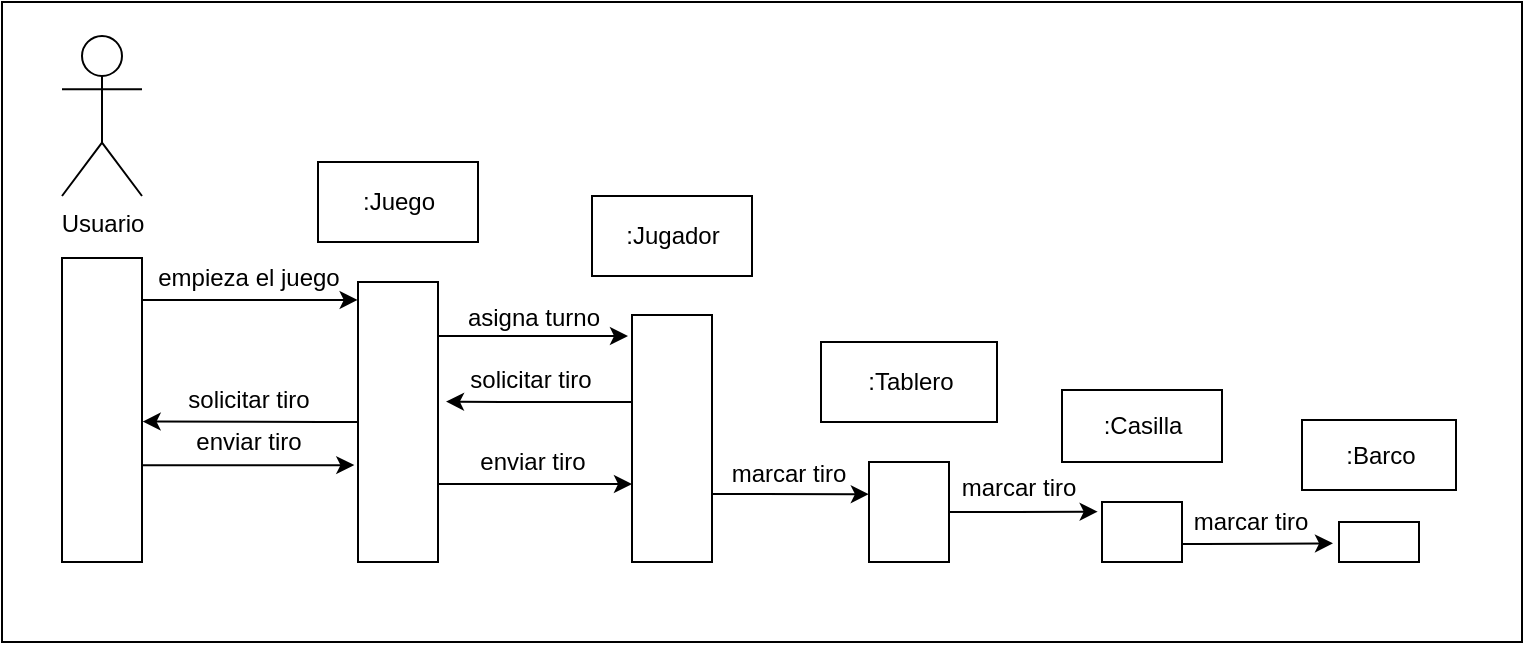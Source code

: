 <mxfile version="14.0.0" type="device"><diagram id="kgpKYQtTHZ0yAKxKKP6v" name="Page-1"><mxGraphModel dx="868" dy="445" grid="1" gridSize="10" guides="1" tooltips="1" connect="1" arrows="1" fold="1" page="1" pageScale="1" pageWidth="850" pageHeight="1100" math="0" shadow="0"><root><mxCell id="0"/><mxCell id="1" parent="0"/><mxCell id="ZuflISsnwKjYIaNqFlRO-1" value="Usuario" style="shape=umlActor;verticalLabelPosition=bottom;verticalAlign=top;html=1;" parent="1" vertex="1"><mxGeometry x="70" y="97" width="40" height="80" as="geometry"/></mxCell><mxCell id="8X9MmW4adLYhc2_B0Lse-2" style="edgeStyle=orthogonalEdgeStyle;rounded=0;orthogonalLoop=1;jettySize=auto;html=1;entryX=-0.004;entryY=0.064;entryDx=0;entryDy=0;entryPerimeter=0;" parent="1" source="ZuflISsnwKjYIaNqFlRO-2" target="ZuflISsnwKjYIaNqFlRO-8" edge="1"><mxGeometry relative="1" as="geometry"><Array as="points"><mxPoint x="190" y="229"/><mxPoint x="190" y="229"/></Array></mxGeometry></mxCell><mxCell id="ammYKuCvo0kgTe6-kkda-10" style="edgeStyle=orthogonalEdgeStyle;rounded=0;orthogonalLoop=1;jettySize=auto;html=1;entryX=-0.046;entryY=0.654;entryDx=0;entryDy=0;entryPerimeter=0;" edge="1" parent="1" source="ZuflISsnwKjYIaNqFlRO-2" target="ZuflISsnwKjYIaNqFlRO-8"><mxGeometry relative="1" as="geometry"><Array as="points"><mxPoint x="140" y="311"/></Array></mxGeometry></mxCell><mxCell id="ZuflISsnwKjYIaNqFlRO-2" value="" style="html=1;points=[];perimeter=orthogonalPerimeter;" parent="1" vertex="1"><mxGeometry x="70" y="208" width="40" height="152" as="geometry"/></mxCell><mxCell id="ZuflISsnwKjYIaNqFlRO-4" value=":Juego" style="html=1;" parent="1" vertex="1"><mxGeometry x="198" y="160" width="80" height="40" as="geometry"/></mxCell><mxCell id="ZuflISsnwKjYIaNqFlRO-5" value=":Tablero" style="html=1;" parent="1" vertex="1"><mxGeometry x="449.5" y="250" width="88" height="40" as="geometry"/></mxCell><mxCell id="ZuflISsnwKjYIaNqFlRO-6" value=":Barco" style="html=1;" parent="1" vertex="1"><mxGeometry x="690" y="289" width="77" height="35" as="geometry"/></mxCell><mxCell id="ZuflISsnwKjYIaNqFlRO-7" value=":Casilla" style="html=1;" parent="1" vertex="1"><mxGeometry x="570" y="274" width="80" height="36" as="geometry"/></mxCell><mxCell id="ammYKuCvo0kgTe6-kkda-3" style="edgeStyle=orthogonalEdgeStyle;rounded=0;orthogonalLoop=1;jettySize=auto;html=1;" edge="1" parent="1" source="ZuflISsnwKjYIaNqFlRO-8"><mxGeometry relative="1" as="geometry"><mxPoint x="353" y="247" as="targetPoint"/><Array as="points"><mxPoint x="300" y="247"/><mxPoint x="300" y="247"/></Array></mxGeometry></mxCell><mxCell id="ammYKuCvo0kgTe6-kkda-9" style="edgeStyle=orthogonalEdgeStyle;rounded=0;orthogonalLoop=1;jettySize=auto;html=1;entryX=1.008;entryY=0.538;entryDx=0;entryDy=0;entryPerimeter=0;" edge="1" parent="1" source="ZuflISsnwKjYIaNqFlRO-8" target="ZuflISsnwKjYIaNqFlRO-2"><mxGeometry relative="1" as="geometry"><Array as="points"><mxPoint x="200" y="290"/><mxPoint x="200" y="290"/></Array></mxGeometry></mxCell><mxCell id="ammYKuCvo0kgTe6-kkda-12" style="edgeStyle=orthogonalEdgeStyle;rounded=0;orthogonalLoop=1;jettySize=auto;html=1;" edge="1" parent="1" source="ZuflISsnwKjYIaNqFlRO-8"><mxGeometry relative="1" as="geometry"><mxPoint x="355" y="321" as="targetPoint"/><Array as="points"><mxPoint x="280" y="321"/><mxPoint x="280" y="321"/></Array></mxGeometry></mxCell><mxCell id="ZuflISsnwKjYIaNqFlRO-8" value="" style="html=1;points=[];perimeter=orthogonalPerimeter;" parent="1" vertex="1"><mxGeometry x="218" y="220" width="40" height="140" as="geometry"/></mxCell><mxCell id="ammYKuCvo0kgTe6-kkda-22" style="edgeStyle=orthogonalEdgeStyle;rounded=0;orthogonalLoop=1;jettySize=auto;html=1;entryX=-0.075;entryY=0.533;entryDx=0;entryDy=0;entryPerimeter=0;" edge="1" parent="1" source="ZuflISsnwKjYIaNqFlRO-10" target="ZuflISsnwKjYIaNqFlRO-11"><mxGeometry relative="1" as="geometry"><Array as="points"><mxPoint x="640" y="351"/><mxPoint x="640" y="351"/></Array></mxGeometry></mxCell><mxCell id="ZuflISsnwKjYIaNqFlRO-10" value="" style="html=1;points=[];perimeter=orthogonalPerimeter;" parent="1" vertex="1"><mxGeometry x="590" y="330" width="40" height="30" as="geometry"/></mxCell><mxCell id="ZuflISsnwKjYIaNqFlRO-11" value="" style="html=1;points=[];perimeter=orthogonalPerimeter;" parent="1" vertex="1"><mxGeometry x="708.5" y="340" width="40" height="20" as="geometry"/></mxCell><mxCell id="ZuflISsnwKjYIaNqFlRO-18" value="empieza el juego" style="text;html=1;strokeColor=none;fillColor=none;align=center;verticalAlign=middle;whiteSpace=wrap;rounded=0;" parent="1" vertex="1"><mxGeometry x="104" y="208" width="118.5" height="20" as="geometry"/></mxCell><mxCell id="ZuflISsnwKjYIaNqFlRO-20" value=":Jugador" style="html=1;" parent="1" vertex="1"><mxGeometry x="335" y="177" width="80" height="40" as="geometry"/></mxCell><mxCell id="ammYKuCvo0kgTe6-kkda-6" style="edgeStyle=orthogonalEdgeStyle;rounded=0;orthogonalLoop=1;jettySize=auto;html=1;entryX=1.1;entryY=0.427;entryDx=0;entryDy=0;entryPerimeter=0;" edge="1" parent="1" source="ZuflISsnwKjYIaNqFlRO-21" target="ZuflISsnwKjYIaNqFlRO-8"><mxGeometry relative="1" as="geometry"><Array as="points"><mxPoint x="290" y="280"/><mxPoint x="290" y="280"/></Array></mxGeometry></mxCell><mxCell id="ammYKuCvo0kgTe6-kkda-25" style="edgeStyle=orthogonalEdgeStyle;rounded=0;orthogonalLoop=1;jettySize=auto;html=1;entryX=-0.002;entryY=0.322;entryDx=0;entryDy=0;entryPerimeter=0;" edge="1" parent="1" source="ZuflISsnwKjYIaNqFlRO-21" target="ammYKuCvo0kgTe6-kkda-1"><mxGeometry relative="1" as="geometry"><Array as="points"><mxPoint x="410" y="326"/><mxPoint x="410" y="326"/></Array></mxGeometry></mxCell><mxCell id="ZuflISsnwKjYIaNqFlRO-21" value="" style="html=1;points=[];perimeter=orthogonalPerimeter;" parent="1" vertex="1"><mxGeometry x="355" y="236.5" width="40" height="123.5" as="geometry"/></mxCell><mxCell id="ammYKuCvo0kgTe6-kkda-21" style="edgeStyle=orthogonalEdgeStyle;rounded=0;orthogonalLoop=1;jettySize=auto;html=1;entryX=-0.054;entryY=0.161;entryDx=0;entryDy=0;entryPerimeter=0;" edge="1" parent="1" source="ammYKuCvo0kgTe6-kkda-1" target="ZuflISsnwKjYIaNqFlRO-10"><mxGeometry relative="1" as="geometry"><Array as="points"><mxPoint x="530" y="335"/><mxPoint x="530" y="335"/></Array></mxGeometry></mxCell><mxCell id="ammYKuCvo0kgTe6-kkda-1" value="" style="html=1;points=[];perimeter=orthogonalPerimeter;" vertex="1" parent="1"><mxGeometry x="473.5" y="310" width="40" height="50" as="geometry"/></mxCell><mxCell id="ammYKuCvo0kgTe6-kkda-4" value="asigna turno" style="text;html=1;strokeColor=none;fillColor=none;align=center;verticalAlign=middle;whiteSpace=wrap;rounded=0;" vertex="1" parent="1"><mxGeometry x="258" y="228" width="96.25" height="20" as="geometry"/></mxCell><mxCell id="ammYKuCvo0kgTe6-kkda-5" value="solicitar tiro" style="text;html=1;strokeColor=none;fillColor=none;align=center;verticalAlign=middle;whiteSpace=wrap;rounded=0;" vertex="1" parent="1"><mxGeometry x="264.63" y="259" width="78.5" height="20" as="geometry"/></mxCell><mxCell id="ammYKuCvo0kgTe6-kkda-7" value="solicitar tiro" style="text;html=1;strokeColor=none;fillColor=none;align=center;verticalAlign=middle;whiteSpace=wrap;rounded=0;" vertex="1" parent="1"><mxGeometry x="124" y="269" width="78.5" height="20" as="geometry"/></mxCell><mxCell id="ammYKuCvo0kgTe6-kkda-11" value="enviar tiro" style="text;html=1;strokeColor=none;fillColor=none;align=center;verticalAlign=middle;whiteSpace=wrap;rounded=0;" vertex="1" parent="1"><mxGeometry x="124" y="290" width="78.5" height="20" as="geometry"/></mxCell><mxCell id="ammYKuCvo0kgTe6-kkda-13" value="enviar tiro" style="text;html=1;strokeColor=none;fillColor=none;align=center;verticalAlign=middle;whiteSpace=wrap;rounded=0;" vertex="1" parent="1"><mxGeometry x="265.63" y="300" width="78.5" height="20" as="geometry"/></mxCell><mxCell id="ammYKuCvo0kgTe6-kkda-15" value="marcar tiro" style="text;html=1;strokeColor=none;fillColor=none;align=center;verticalAlign=middle;whiteSpace=wrap;rounded=0;" vertex="1" parent="1"><mxGeometry x="394" y="306" width="78.5" height="20" as="geometry"/></mxCell><mxCell id="ammYKuCvo0kgTe6-kkda-17" value="marcar tiro" style="text;html=1;strokeColor=none;fillColor=none;align=center;verticalAlign=middle;whiteSpace=wrap;rounded=0;" vertex="1" parent="1"><mxGeometry x="508.5" y="313" width="78.5" height="20" as="geometry"/></mxCell><mxCell id="ammYKuCvo0kgTe6-kkda-23" value="marcar tiro" style="text;html=1;strokeColor=none;fillColor=none;align=center;verticalAlign=middle;whiteSpace=wrap;rounded=0;" vertex="1" parent="1"><mxGeometry x="625" y="330" width="78.5" height="20" as="geometry"/></mxCell><mxCell id="ammYKuCvo0kgTe6-kkda-26" value="" style="rounded=0;whiteSpace=wrap;html=1;fillColor=none;" vertex="1" parent="1"><mxGeometry x="40" y="80" width="760" height="320" as="geometry"/></mxCell></root></mxGraphModel></diagram></mxfile>